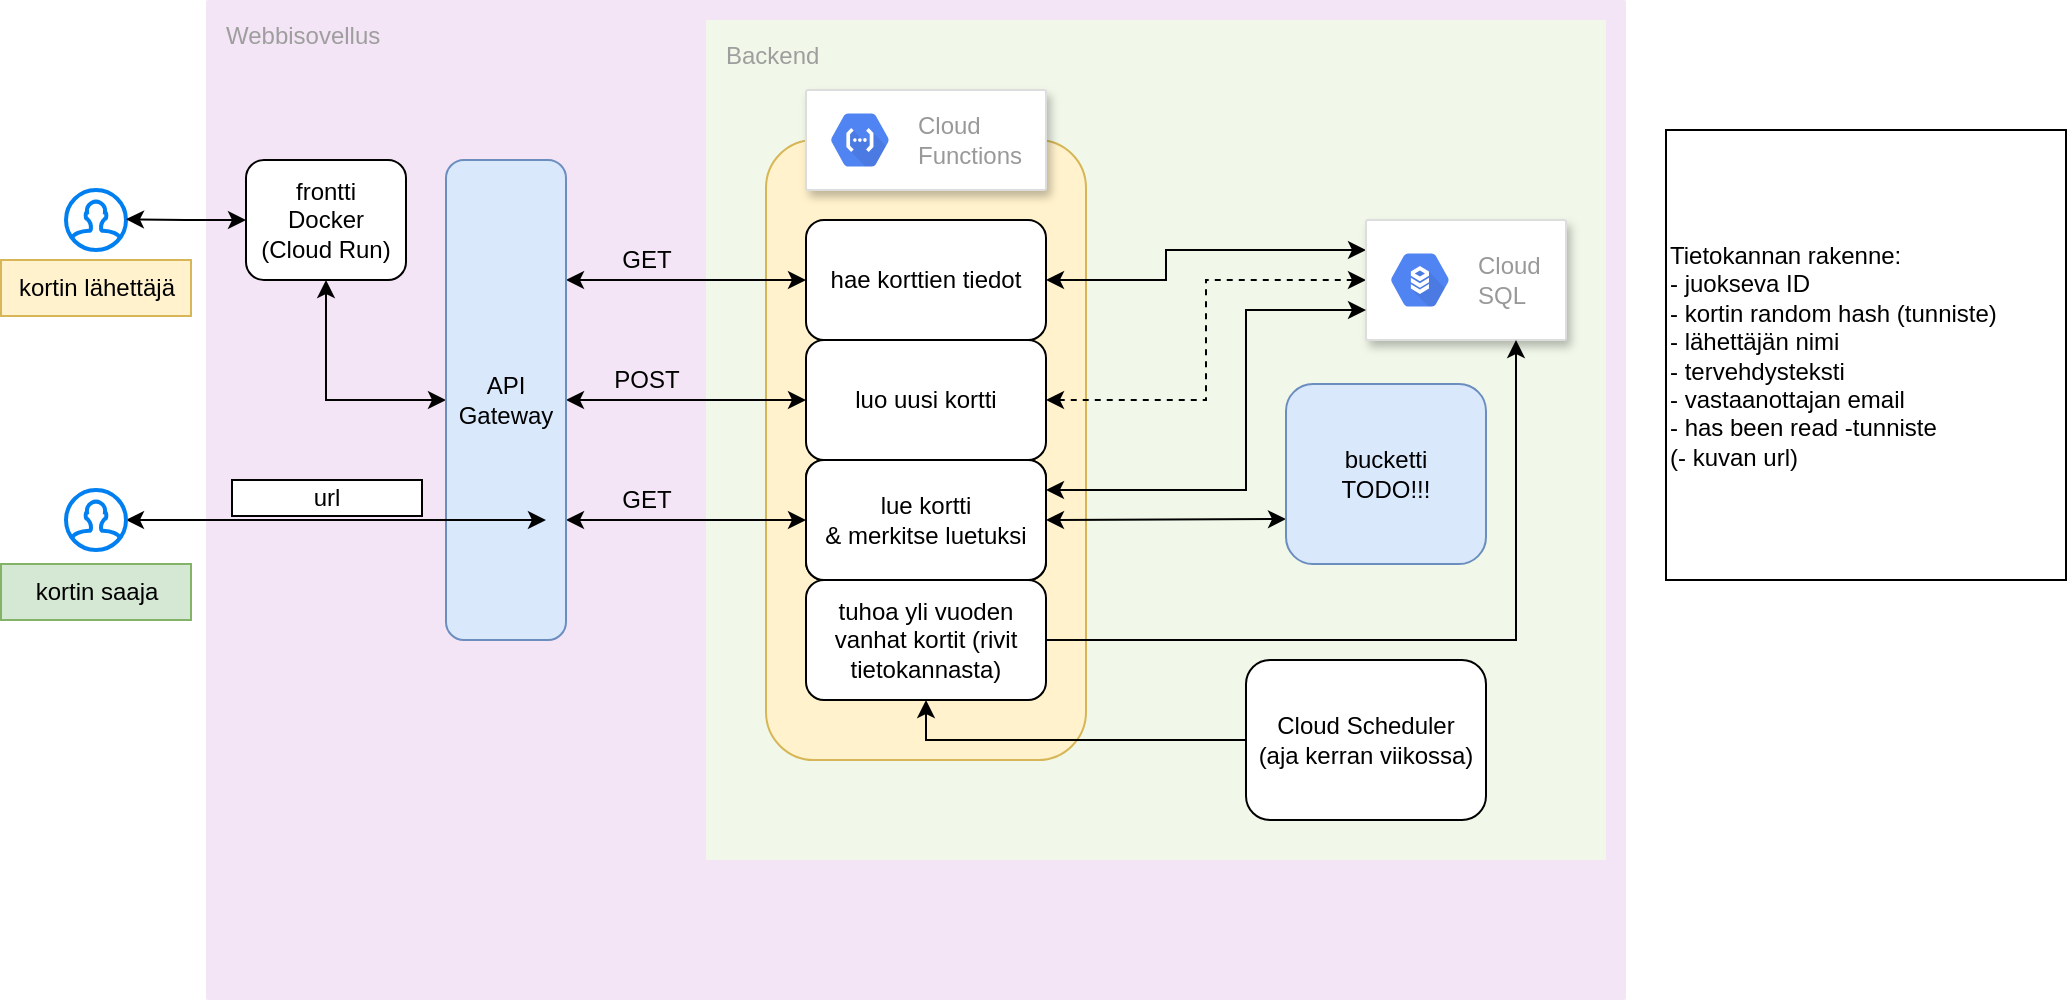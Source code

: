 <mxfile version="16.1.2" type="device"><diagram id="UL8g-8hYvtOQ4P4DUzX5" name="Page-1"><mxGraphModel dx="1038" dy="649" grid="1" gridSize="10" guides="1" tooltips="1" connect="1" arrows="1" fold="1" page="1" pageScale="1" pageWidth="1169" pageHeight="827" math="0" shadow="0"><root><mxCell id="0"/><mxCell id="1" parent="0"/><mxCell id="JHIozpN6jvFb7IwOZagh-23" value="" style="html=1;verticalLabelPosition=bottom;align=center;labelBackgroundColor=#ffffff;verticalAlign=top;strokeWidth=2;strokeColor=#0080F0;shadow=0;dashed=0;shape=mxgraph.ios7.icons.user;" parent="1" vertex="1"><mxGeometry x="50" y="175" width="30" height="30" as="geometry"/></mxCell><mxCell id="JHIozpN6jvFb7IwOZagh-28" value="Webbisovellus" style="sketch=0;points=[[0,0,0],[0.25,0,0],[0.5,0,0],[0.75,0,0],[1,0,0],[1,0.25,0],[1,0.5,0],[1,0.75,0],[1,1,0],[0.75,1,0],[0.5,1,0],[0.25,1,0],[0,1,0],[0,0.75,0],[0,0.5,0],[0,0.25,0]];rounded=1;absoluteArcSize=1;arcSize=2;html=1;strokeColor=none;gradientColor=none;shadow=0;dashed=0;fontSize=12;fontColor=#9E9E9E;align=left;verticalAlign=top;spacing=10;spacingTop=-4;fillColor=#F3E5F5;" parent="1" vertex="1"><mxGeometry x="120" y="80" width="710" height="500" as="geometry"/></mxCell><mxCell id="JHIozpN6jvFb7IwOZagh-59" value="Backend" style="sketch=0;points=[[0,0,0],[0.25,0,0],[0.5,0,0],[0.75,0,0],[1,0,0],[1,0.25,0],[1,0.5,0],[1,0.75,0],[1,1,0],[0.75,1,0],[0.5,1,0],[0.25,1,0],[0,1,0],[0,0.75,0],[0,0.5,0],[0,0.25,0]];rounded=1;absoluteArcSize=1;arcSize=2;html=1;strokeColor=none;gradientColor=none;shadow=0;dashed=0;fontSize=12;fontColor=#9E9E9E;align=left;verticalAlign=top;spacing=10;spacingTop=-4;fillColor=#F1F8E9;" parent="1" vertex="1"><mxGeometry x="370" y="90" width="450" height="420" as="geometry"/></mxCell><mxCell id="JHIozpN6jvFb7IwOZagh-31" style="edgeStyle=orthogonalEdgeStyle;rounded=0;orthogonalLoop=1;jettySize=auto;html=1;exitX=0;exitY=0.5;exitDx=0;exitDy=0;entryX=1;entryY=0.487;entryDx=0;entryDy=0;entryPerimeter=0;startArrow=classic;startFill=1;" parent="1" source="JHIozpN6jvFb7IwOZagh-29" target="JHIozpN6jvFb7IwOZagh-23" edge="1"><mxGeometry relative="1" as="geometry"/></mxCell><mxCell id="JHIozpN6jvFb7IwOZagh-33" style="edgeStyle=orthogonalEdgeStyle;rounded=0;orthogonalLoop=1;jettySize=auto;html=1;exitX=0.5;exitY=1;exitDx=0;exitDy=0;entryX=0;entryY=0.5;entryDx=0;entryDy=0;startArrow=classic;startFill=1;" parent="1" source="JHIozpN6jvFb7IwOZagh-29" target="JHIozpN6jvFb7IwOZagh-32" edge="1"><mxGeometry relative="1" as="geometry"/></mxCell><mxCell id="JHIozpN6jvFb7IwOZagh-29" value="frontti&lt;br&gt;Docker&lt;br&gt;(Cloud Run)" style="rounded=1;whiteSpace=wrap;html=1;" parent="1" vertex="1"><mxGeometry x="140" y="160" width="80" height="60" as="geometry"/></mxCell><mxCell id="JHIozpN6jvFb7IwOZagh-64" value="" style="rounded=1;whiteSpace=wrap;html=1;fillColor=#fff2cc;strokeColor=#d6b656;" parent="1" vertex="1"><mxGeometry x="400" y="150" width="160" height="310" as="geometry"/></mxCell><mxCell id="JHIozpN6jvFb7IwOZagh-48" style="edgeStyle=orthogonalEdgeStyle;rounded=0;jumpStyle=arc;orthogonalLoop=1;jettySize=auto;html=1;exitX=1;exitY=0.75;exitDx=0;exitDy=0;entryX=0;entryY=0.5;entryDx=0;entryDy=0;startArrow=classic;startFill=1;" parent="1" source="JHIozpN6jvFb7IwOZagh-32" target="JHIozpN6jvFb7IwOZagh-36" edge="1"><mxGeometry relative="1" as="geometry"/></mxCell><mxCell id="JHIozpN6jvFb7IwOZagh-49" style="edgeStyle=orthogonalEdgeStyle;rounded=0;jumpStyle=arc;orthogonalLoop=1;jettySize=auto;html=1;exitX=1;exitY=0.5;exitDx=0;exitDy=0;entryX=0;entryY=0.5;entryDx=0;entryDy=0;startArrow=classic;startFill=1;" parent="1" source="JHIozpN6jvFb7IwOZagh-32" target="JHIozpN6jvFb7IwOZagh-35" edge="1"><mxGeometry relative="1" as="geometry"/></mxCell><mxCell id="JHIozpN6jvFb7IwOZagh-50" style="edgeStyle=orthogonalEdgeStyle;rounded=0;jumpStyle=arc;orthogonalLoop=1;jettySize=auto;html=1;exitX=1;exitY=0.25;exitDx=0;exitDy=0;entryX=0;entryY=0.5;entryDx=0;entryDy=0;startArrow=classic;startFill=1;" parent="1" source="JHIozpN6jvFb7IwOZagh-32" target="JHIozpN6jvFb7IwOZagh-34" edge="1"><mxGeometry relative="1" as="geometry"/></mxCell><mxCell id="JHIozpN6jvFb7IwOZagh-32" value="API Gateway" style="rounded=1;whiteSpace=wrap;html=1;fillColor=#dae8fc;strokeColor=#6c8ebf;" parent="1" vertex="1"><mxGeometry x="240" y="160" width="60" height="240" as="geometry"/></mxCell><mxCell id="JHIozpN6jvFb7IwOZagh-66" style="edgeStyle=orthogonalEdgeStyle;rounded=0;jumpStyle=arc;orthogonalLoop=1;jettySize=auto;html=1;exitX=1;exitY=0.5;exitDx=0;exitDy=0;entryX=0;entryY=0.25;entryDx=0;entryDy=0;startArrow=classic;startFill=1;" parent="1" source="JHIozpN6jvFb7IwOZagh-34" target="JHIozpN6jvFb7IwOZagh-38" edge="1"><mxGeometry relative="1" as="geometry"><Array as="points"><mxPoint x="600" y="220"/><mxPoint x="600" y="205"/></Array></mxGeometry></mxCell><mxCell id="JHIozpN6jvFb7IwOZagh-34" value="hae korttien tiedot" style="rounded=1;whiteSpace=wrap;html=1;" parent="1" vertex="1"><mxGeometry x="420" y="190" width="120" height="60" as="geometry"/></mxCell><mxCell id="JHIozpN6jvFb7IwOZagh-61" style="edgeStyle=orthogonalEdgeStyle;rounded=0;jumpStyle=arc;orthogonalLoop=1;jettySize=auto;html=1;exitX=1;exitY=0.5;exitDx=0;exitDy=0;entryX=0;entryY=0.5;entryDx=0;entryDy=0;dashed=1;startArrow=classic;startFill=1;" parent="1" source="JHIozpN6jvFb7IwOZagh-35" target="JHIozpN6jvFb7IwOZagh-38" edge="1"><mxGeometry relative="1" as="geometry"/></mxCell><mxCell id="JHIozpN6jvFb7IwOZagh-35" value="luo uusi kortti" style="rounded=1;whiteSpace=wrap;html=1;" parent="1" vertex="1"><mxGeometry x="420" y="250" width="120" height="60" as="geometry"/></mxCell><mxCell id="JHIozpN6jvFb7IwOZagh-44" style="edgeStyle=orthogonalEdgeStyle;rounded=0;jumpStyle=arc;orthogonalLoop=1;jettySize=auto;html=1;exitX=1;exitY=0.5;exitDx=0;exitDy=0;entryX=0;entryY=0.75;entryDx=0;entryDy=0;startArrow=classic;startFill=1;" parent="1" source="JHIozpN6jvFb7IwOZagh-36" target="JHIozpN6jvFb7IwOZagh-40" edge="1"><mxGeometry relative="1" as="geometry"/></mxCell><mxCell id="JHIozpN6jvFb7IwOZagh-36" value="lue kortti&lt;br&gt;ja tuhoa se" style="rounded=1;whiteSpace=wrap;html=1;" parent="1" vertex="1"><mxGeometry x="420" y="310" width="120" height="60" as="geometry"/></mxCell><mxCell id="JHIozpN6jvFb7IwOZagh-38" value="" style="strokeColor=#dddddd;shadow=1;strokeWidth=1;rounded=1;absoluteArcSize=1;arcSize=2;" parent="1" vertex="1"><mxGeometry x="700" y="190" width="100" height="60" as="geometry"/></mxCell><mxCell id="JHIozpN6jvFb7IwOZagh-39" value="Cloud&#10;SQL" style="sketch=0;dashed=0;connectable=0;html=1;fillColor=#5184F3;strokeColor=none;shape=mxgraph.gcp2.hexIcon;prIcon=cloud_sql;part=1;labelPosition=right;verticalLabelPosition=middle;align=left;verticalAlign=middle;spacingLeft=5;fontColor=#999999;fontSize=12;" parent="JHIozpN6jvFb7IwOZagh-38" vertex="1"><mxGeometry y="0.5" width="44" height="39" relative="1" as="geometry"><mxPoint x="5" y="-19.5" as="offset"/></mxGeometry></mxCell><mxCell id="JHIozpN6jvFb7IwOZagh-40" value="bucketti&lt;br&gt;TODO!!!" style="rounded=1;whiteSpace=wrap;html=1;fillColor=#dae8fc;strokeColor=#6c8ebf;" parent="1" vertex="1"><mxGeometry x="660" y="272" width="100" height="90" as="geometry"/></mxCell><mxCell id="JHIozpN6jvFb7IwOZagh-51" value="GET" style="text;html=1;resizable=0;autosize=1;align=center;verticalAlign=middle;points=[];fillColor=none;strokeColor=none;rounded=0;" parent="1" vertex="1"><mxGeometry x="320" y="200" width="40" height="20" as="geometry"/></mxCell><mxCell id="JHIozpN6jvFb7IwOZagh-52" value="POST" style="text;html=1;resizable=0;autosize=1;align=center;verticalAlign=middle;points=[];fillColor=none;strokeColor=none;rounded=0;" parent="1" vertex="1"><mxGeometry x="315" y="260" width="50" height="20" as="geometry"/></mxCell><mxCell id="JHIozpN6jvFb7IwOZagh-53" value="GET" style="text;html=1;resizable=0;autosize=1;align=center;verticalAlign=middle;points=[];fillColor=none;strokeColor=none;rounded=0;" parent="1" vertex="1"><mxGeometry x="320" y="320" width="40" height="20" as="geometry"/></mxCell><mxCell id="JHIozpN6jvFb7IwOZagh-62" value="" style="strokeColor=#dddddd;shadow=1;strokeWidth=1;rounded=1;absoluteArcSize=1;arcSize=2;" parent="1" vertex="1"><mxGeometry x="420" y="125" width="120" height="50" as="geometry"/></mxCell><mxCell id="JHIozpN6jvFb7IwOZagh-63" value="Cloud&#10;Functions" style="sketch=0;dashed=0;connectable=0;html=1;fillColor=#5184F3;strokeColor=none;shape=mxgraph.gcp2.hexIcon;prIcon=cloud_functions;part=1;labelPosition=right;verticalLabelPosition=middle;align=left;verticalAlign=middle;spacingLeft=5;fontColor=#999999;fontSize=12;" parent="JHIozpN6jvFb7IwOZagh-62" vertex="1"><mxGeometry y="0.5" width="44" height="39" relative="1" as="geometry"><mxPoint x="5" y="-19.5" as="offset"/></mxGeometry></mxCell><mxCell id="W8p50gzwmb5udRZnqfob-12" style="edgeStyle=orthogonalEdgeStyle;rounded=0;orthogonalLoop=1;jettySize=auto;html=1;exitX=1;exitY=0.25;exitDx=0;exitDy=0;entryX=0;entryY=0.75;entryDx=0;entryDy=0;startArrow=classic;startFill=1;jumpStyle=arc;" edge="1" parent="1" source="W8p50gzwmb5udRZnqfob-2" target="JHIozpN6jvFb7IwOZagh-38"><mxGeometry relative="1" as="geometry"><Array as="points"><mxPoint x="640" y="325"/><mxPoint x="640" y="235"/></Array></mxGeometry></mxCell><mxCell id="W8p50gzwmb5udRZnqfob-2" value="lue kortti&lt;br&gt;&amp;amp; merkitse luetuksi" style="rounded=1;whiteSpace=wrap;html=1;" vertex="1" parent="1"><mxGeometry x="420" y="310" width="120" height="60" as="geometry"/></mxCell><mxCell id="W8p50gzwmb5udRZnqfob-7" value="kortin saaja" style="rounded=0;whiteSpace=wrap;html=1;fillColor=#d5e8d4;strokeColor=#82b366;" vertex="1" parent="1"><mxGeometry x="17.5" y="362" width="95" height="28" as="geometry"/></mxCell><mxCell id="W8p50gzwmb5udRZnqfob-9" value="" style="edgeStyle=orthogonalEdgeStyle;rounded=0;orthogonalLoop=1;jettySize=auto;html=1;entryX=0.833;entryY=0.75;entryDx=0;entryDy=0;startArrow=classic;startFill=1;entryPerimeter=0;" edge="1" parent="1" source="W8p50gzwmb5udRZnqfob-8" target="JHIozpN6jvFb7IwOZagh-32"><mxGeometry relative="1" as="geometry"/></mxCell><mxCell id="W8p50gzwmb5udRZnqfob-8" value="" style="html=1;verticalLabelPosition=bottom;align=center;labelBackgroundColor=#ffffff;verticalAlign=top;strokeWidth=2;strokeColor=#0080F0;shadow=0;dashed=0;shape=mxgraph.ios7.icons.user;" vertex="1" parent="1"><mxGeometry x="50" y="325" width="30" height="30" as="geometry"/></mxCell><mxCell id="W8p50gzwmb5udRZnqfob-10" value="kortin lähettäjä" style="rounded=0;whiteSpace=wrap;html=1;fillColor=#fff2cc;strokeColor=#d6b656;" vertex="1" parent="1"><mxGeometry x="17.5" y="210" width="95" height="28" as="geometry"/></mxCell><mxCell id="W8p50gzwmb5udRZnqfob-11" value="url" style="rounded=0;whiteSpace=wrap;html=1;" vertex="1" parent="1"><mxGeometry x="133" y="320" width="95" height="18" as="geometry"/></mxCell><mxCell id="W8p50gzwmb5udRZnqfob-15" value="Tietokannan rakenne:&lt;br&gt;- juokseva ID&lt;br&gt;- kortin random hash (tunniste)&lt;br&gt;- lähettäjän nimi&lt;br&gt;- tervehdysteksti&lt;br&gt;- vastaanottajan email&lt;br&gt;- has been read -tunniste&lt;br&gt;(- kuvan url)" style="rounded=0;whiteSpace=wrap;html=1;align=left;" vertex="1" parent="1"><mxGeometry x="850" y="145" width="200" height="225" as="geometry"/></mxCell><mxCell id="W8p50gzwmb5udRZnqfob-20" style="edgeStyle=orthogonalEdgeStyle;rounded=0;jumpStyle=arc;orthogonalLoop=1;jettySize=auto;html=1;exitX=1;exitY=0.5;exitDx=0;exitDy=0;entryX=0.75;entryY=1;entryDx=0;entryDy=0;startArrow=none;startFill=0;" edge="1" parent="1" source="W8p50gzwmb5udRZnqfob-17" target="JHIozpN6jvFb7IwOZagh-38"><mxGeometry relative="1" as="geometry"/></mxCell><mxCell id="W8p50gzwmb5udRZnqfob-17" value="tuhoa yli vuoden vanhat kortit (rivit tietokannasta)" style="rounded=1;whiteSpace=wrap;html=1;" vertex="1" parent="1"><mxGeometry x="420" y="370" width="120" height="60" as="geometry"/></mxCell><mxCell id="W8p50gzwmb5udRZnqfob-19" style="edgeStyle=orthogonalEdgeStyle;rounded=0;jumpStyle=arc;orthogonalLoop=1;jettySize=auto;html=1;exitX=0;exitY=0.5;exitDx=0;exitDy=0;entryX=0.5;entryY=1;entryDx=0;entryDy=0;startArrow=none;startFill=0;" edge="1" parent="1" source="W8p50gzwmb5udRZnqfob-18" target="W8p50gzwmb5udRZnqfob-17"><mxGeometry relative="1" as="geometry"/></mxCell><mxCell id="W8p50gzwmb5udRZnqfob-18" value="Cloud Scheduler&lt;br&gt;(aja kerran viikossa)" style="rounded=1;whiteSpace=wrap;html=1;" vertex="1" parent="1"><mxGeometry x="640" y="410" width="120" height="80" as="geometry"/></mxCell></root></mxGraphModel></diagram></mxfile>